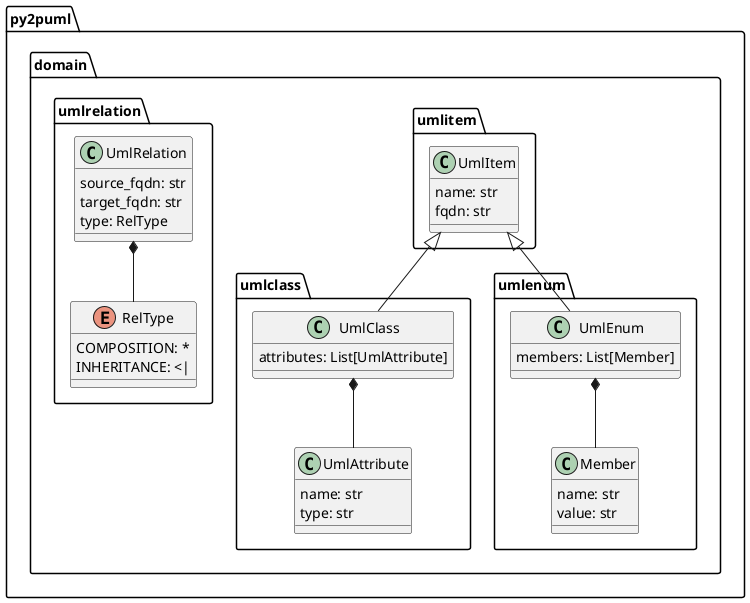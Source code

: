 @startuml
class py2puml.domain.umlclass.UmlAttribute {
  name: str
  type: str
}
class py2puml.domain.umlclass.UmlClass {
  attributes: List[UmlAttribute]
}
class py2puml.domain.umlitem.UmlItem {
  name: str
  fqdn: str
}
class py2puml.domain.umlenum.Member {
  name: str
  value: str
}
class py2puml.domain.umlenum.UmlEnum {
  members: List[Member]
}
enum py2puml.domain.umlrelation.RelType {
  COMPOSITION: *
  INHERITANCE: <|
}
class py2puml.domain.umlrelation.UmlRelation {
  source_fqdn: str
  target_fqdn: str
  type: RelType
}
py2puml.domain.umlclass.UmlClass *-- py2puml.domain.umlclass.UmlAttribute
py2puml.domain.umlitem.UmlItem <|-- py2puml.domain.umlclass.UmlClass
py2puml.domain.umlenum.UmlEnum *-- py2puml.domain.umlenum.Member
py2puml.domain.umlitem.UmlItem <|-- py2puml.domain.umlenum.UmlEnum
py2puml.domain.umlrelation.UmlRelation *-- py2puml.domain.umlrelation.RelType
@enduml
